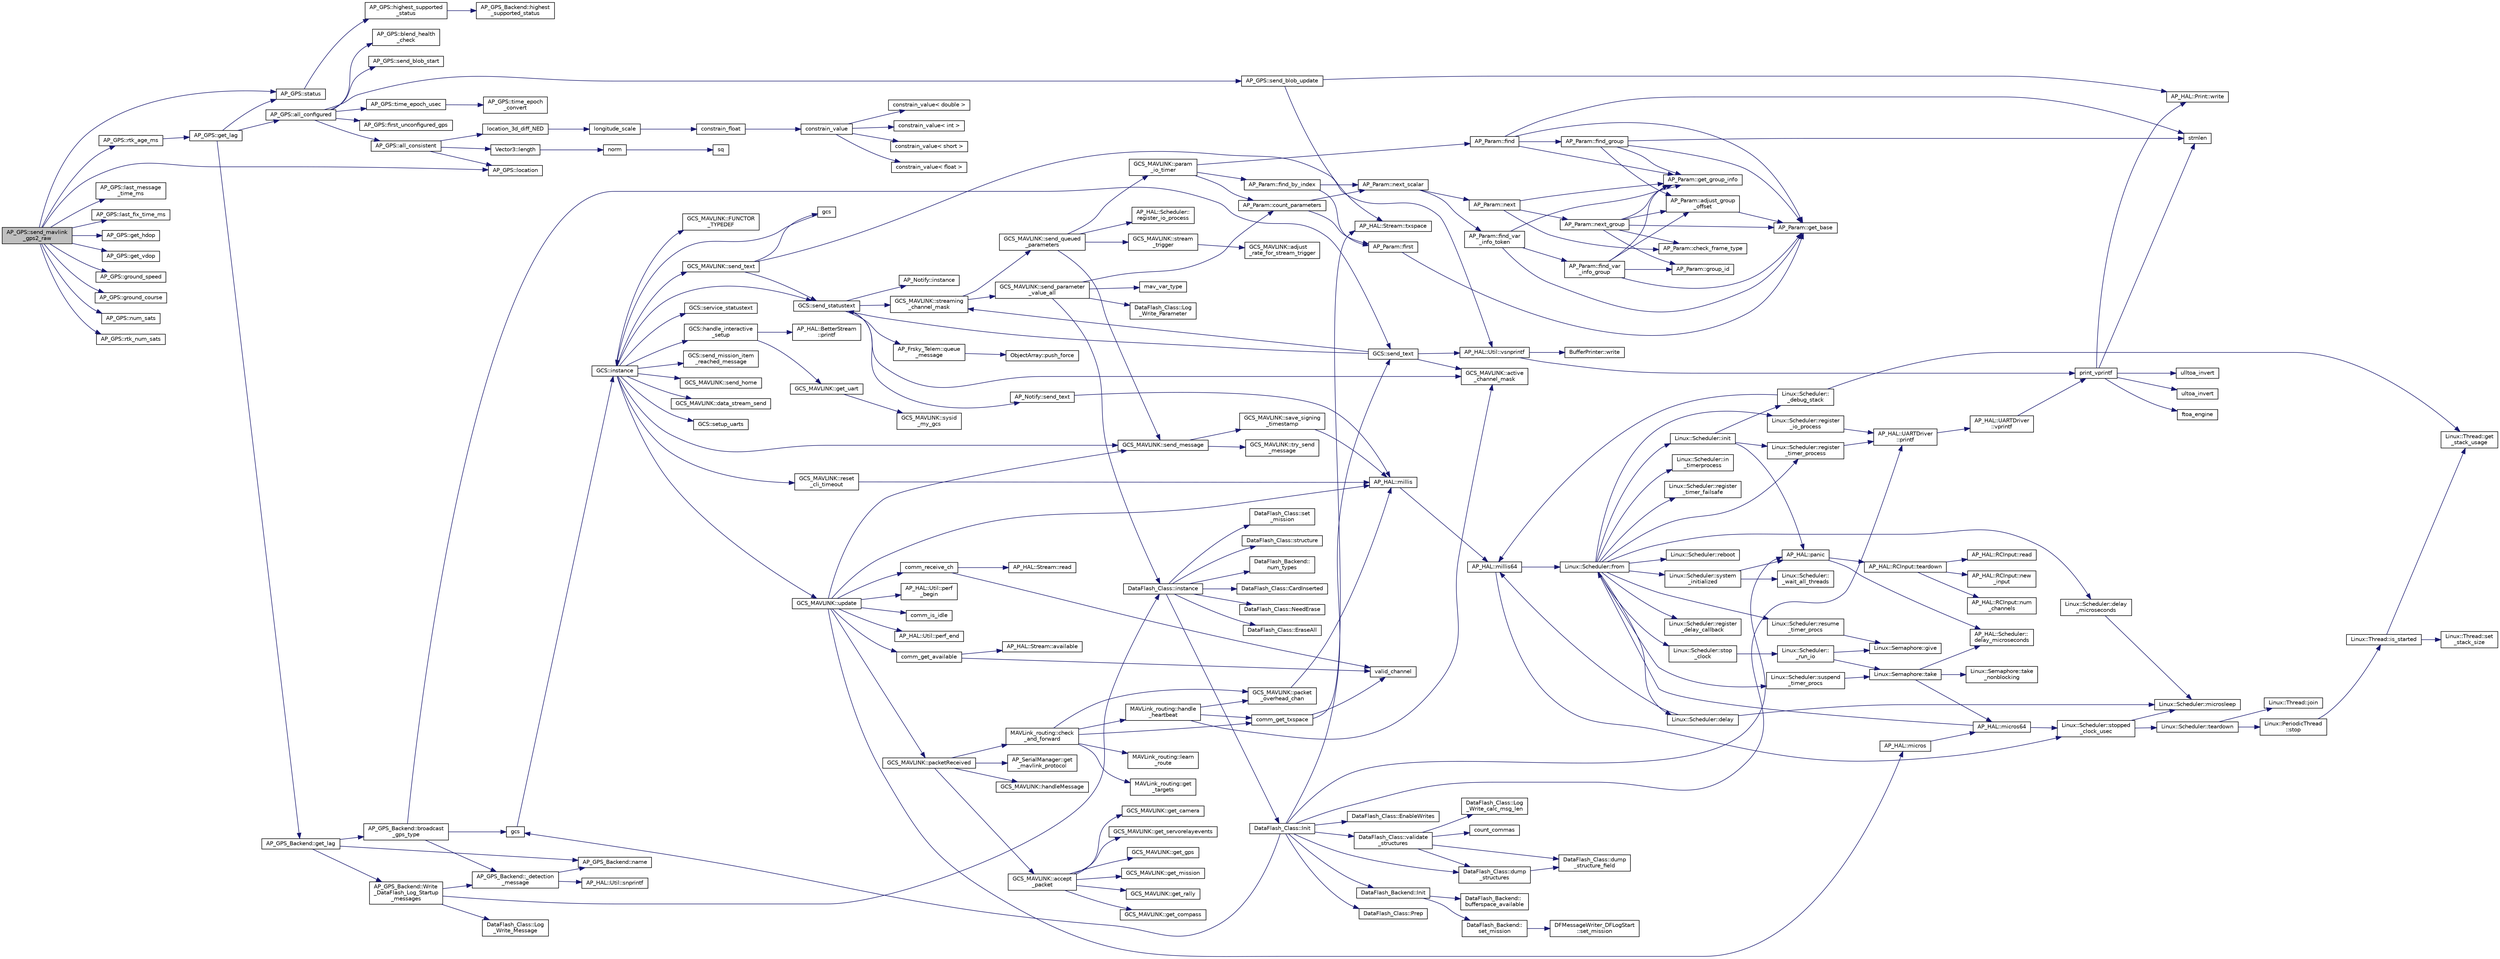 digraph "AP_GPS::send_mavlink_gps2_raw"
{
 // INTERACTIVE_SVG=YES
  edge [fontname="Helvetica",fontsize="10",labelfontname="Helvetica",labelfontsize="10"];
  node [fontname="Helvetica",fontsize="10",shape=record];
  rankdir="LR";
  Node1 [label="AP_GPS::send_mavlink\l_gps2_raw",height=0.2,width=0.4,color="black", fillcolor="grey75", style="filled", fontcolor="black"];
  Node1 -> Node2 [color="midnightblue",fontsize="10",style="solid",fontname="Helvetica"];
  Node2 [label="AP_GPS::status",height=0.2,width=0.4,color="black", fillcolor="white", style="filled",URL="$classAP__GPS.html#ae306f6cf545ee9f1f61cc38301ef76ca"];
  Node2 -> Node3 [color="midnightblue",fontsize="10",style="solid",fontname="Helvetica"];
  Node3 [label="AP_GPS::highest_supported\l_status",height=0.2,width=0.4,color="black", fillcolor="white", style="filled",URL="$classAP__GPS.html#a28239e96e836d57525366b6529b76a51"];
  Node3 -> Node4 [color="midnightblue",fontsize="10",style="solid",fontname="Helvetica"];
  Node4 [label="AP_GPS_Backend::highest\l_supported_status",height=0.2,width=0.4,color="black", fillcolor="white", style="filled",URL="$classAP__GPS__Backend.html#a8c5b16c4ac289e283effa184eb9df9c8"];
  Node1 -> Node5 [color="midnightblue",fontsize="10",style="solid",fontname="Helvetica"];
  Node5 [label="AP_GPS::last_message\l_time_ms",height=0.2,width=0.4,color="black", fillcolor="white", style="filled",URL="$classAP__GPS.html#a99be30769d9ebba8b0184a5635012198"];
  Node1 -> Node6 [color="midnightblue",fontsize="10",style="solid",fontname="Helvetica"];
  Node6 [label="AP_GPS::location",height=0.2,width=0.4,color="black", fillcolor="white", style="filled",URL="$classAP__GPS.html#a98307dafca6849d38b983258a0ab361c"];
  Node1 -> Node7 [color="midnightblue",fontsize="10",style="solid",fontname="Helvetica"];
  Node7 [label="AP_GPS::last_fix_time_ms",height=0.2,width=0.4,color="black", fillcolor="white", style="filled",URL="$classAP__GPS.html#ad9057eb7d0fa2a0fcf39fee4d2d1036b"];
  Node1 -> Node8 [color="midnightblue",fontsize="10",style="solid",fontname="Helvetica"];
  Node8 [label="AP_GPS::get_hdop",height=0.2,width=0.4,color="black", fillcolor="white", style="filled",URL="$classAP__GPS.html#a4e2f4adf4afb5c25bcf8cea537ec1221"];
  Node1 -> Node9 [color="midnightblue",fontsize="10",style="solid",fontname="Helvetica"];
  Node9 [label="AP_GPS::get_vdop",height=0.2,width=0.4,color="black", fillcolor="white", style="filled",URL="$classAP__GPS.html#aff725a10762e8edc0871c522c0f7cfac"];
  Node1 -> Node10 [color="midnightblue",fontsize="10",style="solid",fontname="Helvetica"];
  Node10 [label="AP_GPS::ground_speed",height=0.2,width=0.4,color="black", fillcolor="white", style="filled",URL="$classAP__GPS.html#a7424d6be88b259250ee31e9897f98f36"];
  Node1 -> Node11 [color="midnightblue",fontsize="10",style="solid",fontname="Helvetica"];
  Node11 [label="AP_GPS::ground_course",height=0.2,width=0.4,color="black", fillcolor="white", style="filled",URL="$classAP__GPS.html#a82e1a85bea008e3d97588a185659c336"];
  Node1 -> Node12 [color="midnightblue",fontsize="10",style="solid",fontname="Helvetica"];
  Node12 [label="AP_GPS::num_sats",height=0.2,width=0.4,color="black", fillcolor="white", style="filled",URL="$classAP__GPS.html#afcc2442ab71102ddabde55e6fb58bf0a"];
  Node1 -> Node13 [color="midnightblue",fontsize="10",style="solid",fontname="Helvetica"];
  Node13 [label="AP_GPS::rtk_num_sats",height=0.2,width=0.4,color="black", fillcolor="white", style="filled",URL="$classAP__GPS.html#ada99721a64b2fa13ae8a126c87441b79"];
  Node1 -> Node14 [color="midnightblue",fontsize="10",style="solid",fontname="Helvetica"];
  Node14 [label="AP_GPS::rtk_age_ms",height=0.2,width=0.4,color="black", fillcolor="white", style="filled",URL="$classAP__GPS.html#a888c7b1a19f3f1cd91125840f2c21069"];
  Node14 -> Node15 [color="midnightblue",fontsize="10",style="solid",fontname="Helvetica"];
  Node15 [label="AP_GPS::get_lag",height=0.2,width=0.4,color="black", fillcolor="white", style="filled",URL="$classAP__GPS.html#a4a682466e84404be8ca6f66816fd56a5"];
  Node15 -> Node16 [color="midnightblue",fontsize="10",style="solid",fontname="Helvetica"];
  Node16 [label="AP_GPS::all_configured",height=0.2,width=0.4,color="black", fillcolor="white", style="filled",URL="$classAP__GPS.html#a29bd1717eb9dc2709ccc0f2523de8667"];
  Node16 -> Node17 [color="midnightblue",fontsize="10",style="solid",fontname="Helvetica"];
  Node17 [label="AP_GPS::first_unconfigured_gps",height=0.2,width=0.4,color="black", fillcolor="white", style="filled",URL="$classAP__GPS.html#ad8c5ffb04f757eb0e37bd2acfddb65aa"];
  Node16 -> Node18 [color="midnightblue",fontsize="10",style="solid",fontname="Helvetica"];
  Node18 [label="AP_GPS::all_consistent",height=0.2,width=0.4,color="black", fillcolor="white", style="filled",URL="$classAP__GPS.html#a1c9e324f3547c4e70110f3a42e935a75"];
  Node18 -> Node19 [color="midnightblue",fontsize="10",style="solid",fontname="Helvetica"];
  Node19 [label="location_3d_diff_NED",height=0.2,width=0.4,color="black", fillcolor="white", style="filled",URL="$location_8cpp.html#adaeb0d35eed5ffc0345805be9de5d33f"];
  Node19 -> Node20 [color="midnightblue",fontsize="10",style="solid",fontname="Helvetica"];
  Node20 [label="longitude_scale",height=0.2,width=0.4,color="black", fillcolor="white", style="filled",URL="$location_8cpp.html#ad2368c582f3e0c135e2a74772f4db61a"];
  Node20 -> Node21 [color="midnightblue",fontsize="10",style="solid",fontname="Helvetica"];
  Node21 [label="constrain_float",height=0.2,width=0.4,color="black", fillcolor="white", style="filled",URL="$AP__Math_8h.html#ad525609d9dba6ffa556a0fbf08a3f9b4"];
  Node21 -> Node22 [color="midnightblue",fontsize="10",style="solid",fontname="Helvetica"];
  Node22 [label="constrain_value",height=0.2,width=0.4,color="black", fillcolor="white", style="filled",URL="$AP__Math_8h.html#a20e8f8671c282c69c1954652b6d61585"];
  Node22 -> Node23 [color="midnightblue",fontsize="10",style="solid",fontname="Helvetica"];
  Node23 [label="constrain_value\< int \>",height=0.2,width=0.4,color="black", fillcolor="white", style="filled",URL="$AP__Math_8cpp.html#a37e8e901754cb9c8e53a8e3030c82c50"];
  Node22 -> Node24 [color="midnightblue",fontsize="10",style="solid",fontname="Helvetica"];
  Node24 [label="constrain_value\< short \>",height=0.2,width=0.4,color="black", fillcolor="white", style="filled",URL="$AP__Math_8cpp.html#afdbe107ec1987d318a6347816fbf2b89"];
  Node22 -> Node25 [color="midnightblue",fontsize="10",style="solid",fontname="Helvetica"];
  Node25 [label="constrain_value\< float \>",height=0.2,width=0.4,color="black", fillcolor="white", style="filled",URL="$AP__Math_8cpp.html#ae6c621670c214da687de21d4e3a92587"];
  Node22 -> Node26 [color="midnightblue",fontsize="10",style="solid",fontname="Helvetica"];
  Node26 [label="constrain_value\< double \>",height=0.2,width=0.4,color="black", fillcolor="white", style="filled",URL="$AP__Math_8cpp.html#afe3990b00e9abc43fa97dfaf8e32f5c4"];
  Node18 -> Node6 [color="midnightblue",fontsize="10",style="solid",fontname="Helvetica"];
  Node18 -> Node27 [color="midnightblue",fontsize="10",style="solid",fontname="Helvetica"];
  Node27 [label="Vector3::length",height=0.2,width=0.4,color="black", fillcolor="white", style="filled",URL="$classVector3.html#ac1fd5514e368a1e1c2d13f71eda18345"];
  Node27 -> Node28 [color="midnightblue",fontsize="10",style="solid",fontname="Helvetica"];
  Node28 [label="norm",height=0.2,width=0.4,color="black", fillcolor="white", style="filled",URL="$AP__Math_8h.html#adc76d4a5e5c9ae8cb7ab17b55c40d636"];
  Node28 -> Node29 [color="midnightblue",fontsize="10",style="solid",fontname="Helvetica"];
  Node29 [label="sq",height=0.2,width=0.4,color="black", fillcolor="white", style="filled",URL="$AP__Math_8h.html#a0375e3d67fd3911cacee5c3e1408c0f2"];
  Node16 -> Node30 [color="midnightblue",fontsize="10",style="solid",fontname="Helvetica"];
  Node30 [label="AP_GPS::blend_health\l_check",height=0.2,width=0.4,color="black", fillcolor="white", style="filled",URL="$classAP__GPS.html#aba662afc486d71df443feed1a7280575"];
  Node16 -> Node31 [color="midnightblue",fontsize="10",style="solid",fontname="Helvetica"];
  Node31 [label="AP_GPS::send_blob_start",height=0.2,width=0.4,color="black", fillcolor="white", style="filled",URL="$classAP__GPS.html#a90b25b2edbb127b22e597a56f2a01e42"];
  Node16 -> Node32 [color="midnightblue",fontsize="10",style="solid",fontname="Helvetica"];
  Node32 [label="AP_GPS::send_blob_update",height=0.2,width=0.4,color="black", fillcolor="white", style="filled",URL="$classAP__GPS.html#ad4512e4952aa41566d6afb110e0fd6a1"];
  Node32 -> Node33 [color="midnightblue",fontsize="10",style="solid",fontname="Helvetica"];
  Node33 [label="AP_HAL::Stream::txspace",height=0.2,width=0.4,color="black", fillcolor="white", style="filled",URL="$classAP__HAL_1_1Stream.html#a1768308e013072eb91ecf0ccdc171da6"];
  Node32 -> Node34 [color="midnightblue",fontsize="10",style="solid",fontname="Helvetica"];
  Node34 [label="AP_HAL::Print::write",height=0.2,width=0.4,color="black", fillcolor="white", style="filled",URL="$classAP__HAL_1_1Print.html#acc65391952a43334f8f5c9bef341f501"];
  Node16 -> Node35 [color="midnightblue",fontsize="10",style="solid",fontname="Helvetica"];
  Node35 [label="AP_GPS::time_epoch_usec",height=0.2,width=0.4,color="black", fillcolor="white", style="filled",URL="$classAP__GPS.html#a81a1b6ae8db7efd1ff53607387955f64"];
  Node35 -> Node36 [color="midnightblue",fontsize="10",style="solid",fontname="Helvetica"];
  Node36 [label="AP_GPS::time_epoch\l_convert",height=0.2,width=0.4,color="black", fillcolor="white", style="filled",URL="$classAP__GPS.html#a1f8530ce124421726e3544893cd05561"];
  Node15 -> Node2 [color="midnightblue",fontsize="10",style="solid",fontname="Helvetica"];
  Node15 -> Node37 [color="midnightblue",fontsize="10",style="solid",fontname="Helvetica"];
  Node37 [label="AP_GPS_Backend::get_lag",height=0.2,width=0.4,color="black", fillcolor="white", style="filled",URL="$classAP__GPS__Backend.html#aef958d85d2717afc7b1e3af3eaf19291"];
  Node37 -> Node38 [color="midnightblue",fontsize="10",style="solid",fontname="Helvetica"];
  Node38 [label="AP_GPS_Backend::name",height=0.2,width=0.4,color="black", fillcolor="white", style="filled",URL="$classAP__GPS__Backend.html#ae0bb190b2b441f456544d0adc128052d"];
  Node37 -> Node39 [color="midnightblue",fontsize="10",style="solid",fontname="Helvetica"];
  Node39 [label="AP_GPS_Backend::broadcast\l_gps_type",height=0.2,width=0.4,color="black", fillcolor="white", style="filled",URL="$classAP__GPS__Backend.html#ae08cc0de134fdba86c629c09dc5c8790"];
  Node39 -> Node40 [color="midnightblue",fontsize="10",style="solid",fontname="Helvetica"];
  Node40 [label="AP_GPS_Backend::_detection\l_message",height=0.2,width=0.4,color="black", fillcolor="white", style="filled",URL="$classAP__GPS__Backend.html#a2ccc37f294f98c1217979383a3507370"];
  Node40 -> Node41 [color="midnightblue",fontsize="10",style="solid",fontname="Helvetica"];
  Node41 [label="AP_HAL::Util::snprintf",height=0.2,width=0.4,color="black", fillcolor="white", style="filled",URL="$classAP__HAL_1_1Util.html#adead79890b223f40eaf092fda231c2f2"];
  Node40 -> Node38 [color="midnightblue",fontsize="10",style="solid",fontname="Helvetica"];
  Node39 -> Node42 [color="midnightblue",fontsize="10",style="solid",fontname="Helvetica"];
  Node42 [label="gcs",height=0.2,width=0.4,color="black", fillcolor="white", style="filled",URL="$GCS_8h.html#a1d3cc361b864ddf64a44c12ab3bd044e"];
  Node42 -> Node43 [color="midnightblue",fontsize="10",style="solid",fontname="Helvetica"];
  Node43 [label="GCS::instance",height=0.2,width=0.4,color="black", fillcolor="white", style="filled",URL="$classGCS.html#ae4cc34bdfabd2de4587d3553e6b4582d"];
  Node43 -> Node44 [color="midnightblue",fontsize="10",style="solid",fontname="Helvetica"];
  Node44 [label="GCS_MAVLINK::send_text",height=0.2,width=0.4,color="black", fillcolor="white", style="filled",URL="$structGCS__MAVLINK.html#a4a140f70e82bd456931afdfe045d610b"];
  Node44 -> Node45 [color="midnightblue",fontsize="10",style="solid",fontname="Helvetica"];
  Node45 [label="AP_HAL::Util::vsnprintf",height=0.2,width=0.4,color="black", fillcolor="white", style="filled",URL="$classAP__HAL_1_1Util.html#ac57ef0a9815cd597ad5cab5d6c31c6c8"];
  Node45 -> Node46 [color="midnightblue",fontsize="10",style="solid",fontname="Helvetica"];
  Node46 [label="print_vprintf",height=0.2,width=0.4,color="black", fillcolor="white", style="filled",URL="$print__vprintf_8cpp.html#a1534eaeab54696df96975b56d9f49212"];
  Node46 -> Node34 [color="midnightblue",fontsize="10",style="solid",fontname="Helvetica"];
  Node46 -> Node47 [color="midnightblue",fontsize="10",style="solid",fontname="Helvetica"];
  Node47 [label="ftoa_engine",height=0.2,width=0.4,color="black", fillcolor="white", style="filled",URL="$ftoa__engine_8cpp.html#a1c28234da8f20b43c85890d4bb452947"];
  Node46 -> Node48 [color="midnightblue",fontsize="10",style="solid",fontname="Helvetica"];
  Node48 [label="strnlen",height=0.2,width=0.4,color="black", fillcolor="white", style="filled",URL="$replace_8cpp.html#a880bcc7b85a09e6254691bebd5344b51"];
  Node46 -> Node49 [color="midnightblue",fontsize="10",style="solid",fontname="Helvetica"];
  Node49 [label="ulltoa_invert",height=0.2,width=0.4,color="black", fillcolor="white", style="filled",URL="$utoa__invert_8cpp.html#a34926f552460b47c414ec4d83b32815c"];
  Node46 -> Node50 [color="midnightblue",fontsize="10",style="solid",fontname="Helvetica"];
  Node50 [label="ultoa_invert",height=0.2,width=0.4,color="black", fillcolor="white", style="filled",URL="$utoa__invert_8cpp.html#a5d99bba8e697c1e11da489d88fca8559"];
  Node45 -> Node51 [color="midnightblue",fontsize="10",style="solid",fontname="Helvetica"];
  Node51 [label="BufferPrinter::write",height=0.2,width=0.4,color="black", fillcolor="white", style="filled",URL="$classBufferPrinter.html#a0b98d7f59a6591097d2011d68359b8a0"];
  Node44 -> Node52 [color="midnightblue",fontsize="10",style="solid",fontname="Helvetica"];
  Node52 [label="gcs",height=0.2,width=0.4,color="black", fillcolor="white", style="filled",URL="$GCS__Common_8cpp.html#a1d3cc361b864ddf64a44c12ab3bd044e"];
  Node52 -> Node43 [color="midnightblue",fontsize="10",style="solid",fontname="Helvetica"];
  Node44 -> Node53 [color="midnightblue",fontsize="10",style="solid",fontname="Helvetica"];
  Node53 [label="GCS::send_statustext",height=0.2,width=0.4,color="black", fillcolor="white", style="filled",URL="$classGCS.html#a313e604179053ea42415b1c9289f13cd"];
  Node53 -> Node54 [color="midnightblue",fontsize="10",style="solid",fontname="Helvetica"];
  Node54 [label="AP_Frsky_Telem::queue\l_message",height=0.2,width=0.4,color="black", fillcolor="white", style="filled",URL="$classAP__Frsky__Telem.html#aef21b9f33af863589feda48a23877380"];
  Node54 -> Node55 [color="midnightblue",fontsize="10",style="solid",fontname="Helvetica"];
  Node55 [label="ObjectArray::push_force",height=0.2,width=0.4,color="black", fillcolor="white", style="filled",URL="$classObjectArray.html#aec1630ad862991767b30ae80a71a26ea"];
  Node53 -> Node56 [color="midnightblue",fontsize="10",style="solid",fontname="Helvetica"];
  Node56 [label="GCS_MAVLINK::active\l_channel_mask",height=0.2,width=0.4,color="black", fillcolor="white", style="filled",URL="$structGCS__MAVLINK.html#acad5b4ab40c7b7486392f07193ce4190"];
  Node53 -> Node57 [color="midnightblue",fontsize="10",style="solid",fontname="Helvetica"];
  Node57 [label="GCS_MAVLINK::streaming\l_channel_mask",height=0.2,width=0.4,color="black", fillcolor="white", style="filled",URL="$structGCS__MAVLINK.html#af948c4a65f98679941885e2c7cc12ac5"];
  Node57 -> Node58 [color="midnightblue",fontsize="10",style="solid",fontname="Helvetica"];
  Node58 [label="GCS_MAVLINK::send_parameter\l_value_all",height=0.2,width=0.4,color="black", fillcolor="white", style="filled",URL="$structGCS__MAVLINK.html#a1b0f7429c8fb152e17cd5fc0ff0d9267"];
  Node58 -> Node59 [color="midnightblue",fontsize="10",style="solid",fontname="Helvetica"];
  Node59 [label="mav_var_type",height=0.2,width=0.4,color="black", fillcolor="white", style="filled",URL="$GCS__MAVLink_8cpp.html#a4952a82a239f8f856c59724eb66847a2"];
  Node58 -> Node60 [color="midnightblue",fontsize="10",style="solid",fontname="Helvetica"];
  Node60 [label="AP_Param::count_parameters",height=0.2,width=0.4,color="black", fillcolor="white", style="filled",URL="$classAP__Param.html#a0819a26c7b80edb7a245036d1303cc75"];
  Node60 -> Node61 [color="midnightblue",fontsize="10",style="solid",fontname="Helvetica"];
  Node61 [label="AP_Param::first",height=0.2,width=0.4,color="black", fillcolor="white", style="filled",URL="$classAP__Param.html#adc0c44f152f0e3cbb12703b2a58d8f6b"];
  Node61 -> Node62 [color="midnightblue",fontsize="10",style="solid",fontname="Helvetica"];
  Node62 [label="AP_Param::get_base",height=0.2,width=0.4,color="black", fillcolor="white", style="filled",URL="$classAP__Param.html#a1dcc7820ea51e29cfb762387a9212818"];
  Node60 -> Node63 [color="midnightblue",fontsize="10",style="solid",fontname="Helvetica"];
  Node63 [label="AP_Param::next_scalar",height=0.2,width=0.4,color="black", fillcolor="white", style="filled",URL="$classAP__Param.html#a8cf8477edefdb6a0b2173d8229894173"];
  Node63 -> Node64 [color="midnightblue",fontsize="10",style="solid",fontname="Helvetica"];
  Node64 [label="AP_Param::next",height=0.2,width=0.4,color="black", fillcolor="white", style="filled",URL="$classAP__Param.html#ae329f47d0829a6ca578562fbec2d7383"];
  Node64 -> Node65 [color="midnightblue",fontsize="10",style="solid",fontname="Helvetica"];
  Node65 [label="AP_Param::check_frame_type",height=0.2,width=0.4,color="black", fillcolor="white", style="filled",URL="$classAP__Param.html#af535cde8cb54b9c361e199b2161980e7"];
  Node64 -> Node66 [color="midnightblue",fontsize="10",style="solid",fontname="Helvetica"];
  Node66 [label="AP_Param::get_group_info",height=0.2,width=0.4,color="black", fillcolor="white", style="filled",URL="$classAP__Param.html#a69baa95e011c7a8c4a29625c558c5501",tooltip="get group_info pointer based on flags "];
  Node64 -> Node67 [color="midnightblue",fontsize="10",style="solid",fontname="Helvetica"];
  Node67 [label="AP_Param::next_group",height=0.2,width=0.4,color="black", fillcolor="white", style="filled",URL="$classAP__Param.html#a17601b9ec7791da2904e07683e059e11"];
  Node67 -> Node65 [color="midnightblue",fontsize="10",style="solid",fontname="Helvetica"];
  Node67 -> Node66 [color="midnightblue",fontsize="10",style="solid",fontname="Helvetica"];
  Node67 -> Node68 [color="midnightblue",fontsize="10",style="solid",fontname="Helvetica"];
  Node68 [label="AP_Param::adjust_group\l_offset",height=0.2,width=0.4,color="black", fillcolor="white", style="filled",URL="$classAP__Param.html#aa8b43d95bca6adbf5497e8102cf73857"];
  Node68 -> Node62 [color="midnightblue",fontsize="10",style="solid",fontname="Helvetica"];
  Node67 -> Node69 [color="midnightblue",fontsize="10",style="solid",fontname="Helvetica"];
  Node69 [label="AP_Param::group_id",height=0.2,width=0.4,color="black", fillcolor="white", style="filled",URL="$classAP__Param.html#a90f6be43b427d44475380211164f8292"];
  Node67 -> Node62 [color="midnightblue",fontsize="10",style="solid",fontname="Helvetica"];
  Node63 -> Node70 [color="midnightblue",fontsize="10",style="solid",fontname="Helvetica"];
  Node70 [label="AP_Param::find_var\l_info_token",height=0.2,width=0.4,color="black", fillcolor="white", style="filled",URL="$classAP__Param.html#aa2638d3b9db28506452fc121c7faa7ff"];
  Node70 -> Node62 [color="midnightblue",fontsize="10",style="solid",fontname="Helvetica"];
  Node70 -> Node66 [color="midnightblue",fontsize="10",style="solid",fontname="Helvetica"];
  Node70 -> Node71 [color="midnightblue",fontsize="10",style="solid",fontname="Helvetica"];
  Node71 [label="AP_Param::find_var\l_info_group",height=0.2,width=0.4,color="black", fillcolor="white", style="filled",URL="$classAP__Param.html#a0a5b0b035c7d17569e4a814f20f00985"];
  Node71 -> Node62 [color="midnightblue",fontsize="10",style="solid",fontname="Helvetica"];
  Node71 -> Node66 [color="midnightblue",fontsize="10",style="solid",fontname="Helvetica"];
  Node71 -> Node68 [color="midnightblue",fontsize="10",style="solid",fontname="Helvetica"];
  Node71 -> Node69 [color="midnightblue",fontsize="10",style="solid",fontname="Helvetica"];
  Node58 -> Node72 [color="midnightblue",fontsize="10",style="solid",fontname="Helvetica"];
  Node72 [label="DataFlash_Class::instance",height=0.2,width=0.4,color="black", fillcolor="white", style="filled",URL="$classDataFlash__Class.html#af898b7f68e05b5d2a6eaf53d2c178983"];
  Node72 -> Node73 [color="midnightblue",fontsize="10",style="solid",fontname="Helvetica"];
  Node73 [label="DataFlash_Class::set\l_mission",height=0.2,width=0.4,color="black", fillcolor="white", style="filled",URL="$classDataFlash__Class.html#a95bf3cac993c1ee326acc6447e99d875"];
  Node72 -> Node74 [color="midnightblue",fontsize="10",style="solid",fontname="Helvetica"];
  Node74 [label="DataFlash_Class::Init",height=0.2,width=0.4,color="black", fillcolor="white", style="filled",URL="$classDataFlash__Class.html#aabebe7ff9db07e2890274fceaa81b063"];
  Node74 -> Node42 [color="midnightblue",fontsize="10",style="solid",fontname="Helvetica"];
  Node74 -> Node75 [color="midnightblue",fontsize="10",style="solid",fontname="Helvetica"];
  Node75 [label="GCS::send_text",height=0.2,width=0.4,color="black", fillcolor="white", style="filled",URL="$classGCS.html#a9866f3484283db744409e40719cef765"];
  Node75 -> Node45 [color="midnightblue",fontsize="10",style="solid",fontname="Helvetica"];
  Node75 -> Node53 [color="midnightblue",fontsize="10",style="solid",fontname="Helvetica"];
  Node75 -> Node56 [color="midnightblue",fontsize="10",style="solid",fontname="Helvetica"];
  Node75 -> Node57 [color="midnightblue",fontsize="10",style="solid",fontname="Helvetica"];
  Node74 -> Node76 [color="midnightblue",fontsize="10",style="solid",fontname="Helvetica"];
  Node76 [label="DataFlash_Class::validate\l_structures",height=0.2,width=0.4,color="black", fillcolor="white", style="filled",URL="$classDataFlash__Class.html#a7193ed9ff821c5c537bc8d68c8b53cbc"];
  Node76 -> Node77 [color="midnightblue",fontsize="10",style="solid",fontname="Helvetica"];
  Node77 [label="count_commas",height=0.2,width=0.4,color="black", fillcolor="white", style="filled",URL="$DataFlash_8cpp.html#a6c29cfdd6f10b5426f57e67da4d1263a",tooltip="return the number of commas present in string "];
  Node76 -> Node78 [color="midnightblue",fontsize="10",style="solid",fontname="Helvetica"];
  Node78 [label="DataFlash_Class::Log\l_Write_calc_msg_len",height=0.2,width=0.4,color="black", fillcolor="white", style="filled",URL="$classDataFlash__Class.html#a474e87959e63149998c6e28e4f723f1b"];
  Node76 -> Node79 [color="midnightblue",fontsize="10",style="solid",fontname="Helvetica"];
  Node79 [label="DataFlash_Class::dump\l_structure_field",height=0.2,width=0.4,color="black", fillcolor="white", style="filled",URL="$classDataFlash__Class.html#a90ed3e76e30196abd83824a4cddb465f",tooltip="pretty-print field information from a log structure "];
  Node76 -> Node80 [color="midnightblue",fontsize="10",style="solid",fontname="Helvetica"];
  Node80 [label="DataFlash_Class::dump\l_structures",height=0.2,width=0.4,color="black", fillcolor="white", style="filled",URL="$classDataFlash__Class.html#a4e8559ffac5b33cfd3e4a39b78d2ff50"];
  Node80 -> Node79 [color="midnightblue",fontsize="10",style="solid",fontname="Helvetica"];
  Node74 -> Node80 [color="midnightblue",fontsize="10",style="solid",fontname="Helvetica"];
  Node74 -> Node81 [color="midnightblue",fontsize="10",style="solid",fontname="Helvetica"];
  Node81 [label="AP_HAL::panic",height=0.2,width=0.4,color="black", fillcolor="white", style="filled",URL="$namespaceAP__HAL.html#a71832f03d849a0c088f04fc98d3c8143"];
  Node81 -> Node82 [color="midnightblue",fontsize="10",style="solid",fontname="Helvetica"];
  Node82 [label="AP_HAL::RCInput::teardown",height=0.2,width=0.4,color="black", fillcolor="white", style="filled",URL="$classAP__HAL_1_1RCInput.html#a2bea13d38f2b9ae8bf5193a3a69f0a31"];
  Node82 -> Node83 [color="midnightblue",fontsize="10",style="solid",fontname="Helvetica"];
  Node83 [label="AP_HAL::RCInput::new\l_input",height=0.2,width=0.4,color="black", fillcolor="white", style="filled",URL="$classAP__HAL_1_1RCInput.html#aee1fade33080edef83dd7db0fad0f7da"];
  Node82 -> Node84 [color="midnightblue",fontsize="10",style="solid",fontname="Helvetica"];
  Node84 [label="AP_HAL::RCInput::num\l_channels",height=0.2,width=0.4,color="black", fillcolor="white", style="filled",URL="$classAP__HAL_1_1RCInput.html#ae55f959c6115c1f41783af3a2b6c4fcd"];
  Node82 -> Node85 [color="midnightblue",fontsize="10",style="solid",fontname="Helvetica"];
  Node85 [label="AP_HAL::RCInput::read",height=0.2,width=0.4,color="black", fillcolor="white", style="filled",URL="$classAP__HAL_1_1RCInput.html#a078fd7e6d2e6a899009ec674a8e03498"];
  Node81 -> Node86 [color="midnightblue",fontsize="10",style="solid",fontname="Helvetica"];
  Node86 [label="AP_HAL::Scheduler::\ldelay_microseconds",height=0.2,width=0.4,color="black", fillcolor="white", style="filled",URL="$classAP__HAL_1_1Scheduler.html#a78c4f1b1f192ac1c99544b6cc8f099b0"];
  Node74 -> Node87 [color="midnightblue",fontsize="10",style="solid",fontname="Helvetica"];
  Node87 [label="AP_HAL::UARTDriver\l::printf",height=0.2,width=0.4,color="black", fillcolor="white", style="filled",URL="$classAP__HAL_1_1UARTDriver.html#a6ceedc792594e59fc7d80b39a435f027"];
  Node87 -> Node88 [color="midnightblue",fontsize="10",style="solid",fontname="Helvetica"];
  Node88 [label="AP_HAL::UARTDriver\l::vprintf",height=0.2,width=0.4,color="black", fillcolor="white", style="filled",URL="$classAP__HAL_1_1UARTDriver.html#aa8abfb6d6641299472c29ac1edde559f"];
  Node88 -> Node46 [color="midnightblue",fontsize="10",style="solid",fontname="Helvetica"];
  Node74 -> Node89 [color="midnightblue",fontsize="10",style="solid",fontname="Helvetica"];
  Node89 [label="DataFlash_Backend::Init",height=0.2,width=0.4,color="black", fillcolor="white", style="filled",URL="$classDataFlash__Backend.html#aff10c329f79c1bdaedbc6fdf4028c2a5"];
  Node89 -> Node90 [color="midnightblue",fontsize="10",style="solid",fontname="Helvetica"];
  Node90 [label="DataFlash_Backend::\lset_mission",height=0.2,width=0.4,color="black", fillcolor="white", style="filled",URL="$classDataFlash__Backend.html#a0d81b33bb8560bac27b7395e58045a76"];
  Node90 -> Node91 [color="midnightblue",fontsize="10",style="solid",fontname="Helvetica"];
  Node91 [label="DFMessageWriter_DFLogStart\l::set_mission",height=0.2,width=0.4,color="black", fillcolor="white", style="filled",URL="$classDFMessageWriter__DFLogStart.html#a8584b1fa0775b7ff593a1760f5461074"];
  Node89 -> Node92 [color="midnightblue",fontsize="10",style="solid",fontname="Helvetica"];
  Node92 [label="DataFlash_Backend::\lbufferspace_available",height=0.2,width=0.4,color="black", fillcolor="white", style="filled",URL="$classDataFlash__Backend.html#a225465cb83db429757bbbf224796ed8f"];
  Node74 -> Node93 [color="midnightblue",fontsize="10",style="solid",fontname="Helvetica"];
  Node93 [label="DataFlash_Class::Prep",height=0.2,width=0.4,color="black", fillcolor="white", style="filled",URL="$classDataFlash__Class.html#a65077b33c55004bee38cd4a6ca6ae489"];
  Node74 -> Node94 [color="midnightblue",fontsize="10",style="solid",fontname="Helvetica"];
  Node94 [label="DataFlash_Class::EnableWrites",height=0.2,width=0.4,color="black", fillcolor="white", style="filled",URL="$classDataFlash__Class.html#ae85a3c49d2883b975376baaab5ab958f"];
  Node72 -> Node95 [color="midnightblue",fontsize="10",style="solid",fontname="Helvetica"];
  Node95 [label="DataFlash_Class::structure",height=0.2,width=0.4,color="black", fillcolor="white", style="filled",URL="$classDataFlash__Class.html#a7ac0e748bbc5c6e72645bb6245257600"];
  Node72 -> Node96 [color="midnightblue",fontsize="10",style="solid",fontname="Helvetica"];
  Node96 [label="DataFlash_Backend::\lnum_types",height=0.2,width=0.4,color="black", fillcolor="white", style="filled",URL="$classDataFlash__Backend.html#a33e7a1703d68bd91ac6782bb10b209f8"];
  Node72 -> Node97 [color="midnightblue",fontsize="10",style="solid",fontname="Helvetica"];
  Node97 [label="DataFlash_Class::CardInserted",height=0.2,width=0.4,color="black", fillcolor="white", style="filled",URL="$classDataFlash__Class.html#a1d18bc15f196f1deb794f9ebd4878da8"];
  Node72 -> Node98 [color="midnightblue",fontsize="10",style="solid",fontname="Helvetica"];
  Node98 [label="DataFlash_Class::NeedErase",height=0.2,width=0.4,color="black", fillcolor="white", style="filled",URL="$classDataFlash__Class.html#a803c6dd673a2eaac58eea2012e57ea17"];
  Node72 -> Node99 [color="midnightblue",fontsize="10",style="solid",fontname="Helvetica"];
  Node99 [label="DataFlash_Class::EraseAll",height=0.2,width=0.4,color="black", fillcolor="white", style="filled",URL="$classDataFlash__Class.html#a53a4a975a3813e9f58ddaaa3b5865a4a"];
  Node58 -> Node100 [color="midnightblue",fontsize="10",style="solid",fontname="Helvetica"];
  Node100 [label="DataFlash_Class::Log\l_Write_Parameter",height=0.2,width=0.4,color="black", fillcolor="white", style="filled",URL="$classDataFlash__Class.html#a488ee9ba241f827fcb979dbccfdab76d"];
  Node57 -> Node101 [color="midnightblue",fontsize="10",style="solid",fontname="Helvetica"];
  Node101 [label="GCS_MAVLINK::send_queued\l_parameters",height=0.2,width=0.4,color="black", fillcolor="white", style="filled",URL="$structGCS__MAVLINK.html#a44943b0751244617b9c32c9f0af6a059"];
  Node101 -> Node102 [color="midnightblue",fontsize="10",style="solid",fontname="Helvetica"];
  Node102 [label="AP_HAL::Scheduler::\lregister_io_process",height=0.2,width=0.4,color="black", fillcolor="white", style="filled",URL="$classAP__HAL_1_1Scheduler.html#a51a2227b617f47e9638d7feb6cfdaba4"];
  Node101 -> Node103 [color="midnightblue",fontsize="10",style="solid",fontname="Helvetica"];
  Node103 [label="GCS_MAVLINK::param\l_io_timer",height=0.2,width=0.4,color="black", fillcolor="white", style="filled",URL="$structGCS__MAVLINK.html#aa618589386d5c8d7fd3ff554a3d91600"];
  Node103 -> Node60 [color="midnightblue",fontsize="10",style="solid",fontname="Helvetica"];
  Node103 -> Node104 [color="midnightblue",fontsize="10",style="solid",fontname="Helvetica"];
  Node104 [label="AP_Param::find_by_index",height=0.2,width=0.4,color="black", fillcolor="white", style="filled",URL="$classAP__Param.html#acab771c52831e63c3985007ff9f59330"];
  Node104 -> Node61 [color="midnightblue",fontsize="10",style="solid",fontname="Helvetica"];
  Node104 -> Node63 [color="midnightblue",fontsize="10",style="solid",fontname="Helvetica"];
  Node103 -> Node105 [color="midnightblue",fontsize="10",style="solid",fontname="Helvetica"];
  Node105 [label="AP_Param::find",height=0.2,width=0.4,color="black", fillcolor="white", style="filled",URL="$classAP__Param.html#a3e646a4ec73842265e47d9ccfe0ced9d"];
  Node105 -> Node48 [color="midnightblue",fontsize="10",style="solid",fontname="Helvetica"];
  Node105 -> Node66 [color="midnightblue",fontsize="10",style="solid",fontname="Helvetica"];
  Node105 -> Node106 [color="midnightblue",fontsize="10",style="solid",fontname="Helvetica"];
  Node106 [label="AP_Param::find_group",height=0.2,width=0.4,color="black", fillcolor="white", style="filled",URL="$classAP__Param.html#a6d02e2c94f578782f8f68ef0fec7a43d"];
  Node106 -> Node66 [color="midnightblue",fontsize="10",style="solid",fontname="Helvetica"];
  Node106 -> Node68 [color="midnightblue",fontsize="10",style="solid",fontname="Helvetica"];
  Node106 -> Node62 [color="midnightblue",fontsize="10",style="solid",fontname="Helvetica"];
  Node106 -> Node48 [color="midnightblue",fontsize="10",style="solid",fontname="Helvetica"];
  Node105 -> Node62 [color="midnightblue",fontsize="10",style="solid",fontname="Helvetica"];
  Node101 -> Node107 [color="midnightblue",fontsize="10",style="solid",fontname="Helvetica"];
  Node107 [label="GCS_MAVLINK::stream\l_trigger",height=0.2,width=0.4,color="black", fillcolor="white", style="filled",URL="$structGCS__MAVLINK.html#a651481da1e7defa4b9e88ad4a188421e"];
  Node107 -> Node108 [color="midnightblue",fontsize="10",style="solid",fontname="Helvetica"];
  Node108 [label="GCS_MAVLINK::adjust\l_rate_for_stream_trigger",height=0.2,width=0.4,color="black", fillcolor="white", style="filled",URL="$structGCS__MAVLINK.html#a5ac060854c41f1df8f2435168b89746e"];
  Node101 -> Node109 [color="midnightblue",fontsize="10",style="solid",fontname="Helvetica"];
  Node109 [label="GCS_MAVLINK::send_message",height=0.2,width=0.4,color="black", fillcolor="white", style="filled",URL="$structGCS__MAVLINK.html#a4902306dab46ff02b2296f99eb1f1c9c"];
  Node109 -> Node110 [color="midnightblue",fontsize="10",style="solid",fontname="Helvetica"];
  Node110 [label="GCS_MAVLINK::save_signing\l_timestamp",height=0.2,width=0.4,color="black", fillcolor="white", style="filled",URL="$structGCS__MAVLINK.html#a557b471724d4f126458757e0c4f54e78"];
  Node110 -> Node111 [color="midnightblue",fontsize="10",style="solid",fontname="Helvetica"];
  Node111 [label="AP_HAL::millis",height=0.2,width=0.4,color="black", fillcolor="white", style="filled",URL="$namespaceAP__HAL.html#a77dffbb18891996280308e21316ec186"];
  Node111 -> Node112 [color="midnightblue",fontsize="10",style="solid",fontname="Helvetica"];
  Node112 [label="AP_HAL::millis64",height=0.2,width=0.4,color="black", fillcolor="white", style="filled",URL="$namespaceAP__HAL.html#a59336c5fceaf28a76d1df1581a87a25d"];
  Node112 -> Node113 [color="midnightblue",fontsize="10",style="solid",fontname="Helvetica"];
  Node113 [label="Linux::Scheduler::from",height=0.2,width=0.4,color="black", fillcolor="white", style="filled",URL="$classLinux_1_1Scheduler.html#a53ecaae0fdc72f85bd57c4b0cff93653"];
  Node113 -> Node114 [color="midnightblue",fontsize="10",style="solid",fontname="Helvetica"];
  Node114 [label="Linux::Scheduler::init",height=0.2,width=0.4,color="black", fillcolor="white", style="filled",URL="$classLinux_1_1Scheduler.html#a3d77c332e051c28c83fb07757e7100bd"];
  Node114 -> Node81 [color="midnightblue",fontsize="10",style="solid",fontname="Helvetica"];
  Node114 -> Node115 [color="midnightblue",fontsize="10",style="solid",fontname="Helvetica"];
  Node115 [label="Linux::Scheduler::register\l_timer_process",height=0.2,width=0.4,color="black", fillcolor="white", style="filled",URL="$classLinux_1_1Scheduler.html#a02a34a123dfebaf360f7010745e1e646"];
  Node115 -> Node87 [color="midnightblue",fontsize="10",style="solid",fontname="Helvetica"];
  Node114 -> Node116 [color="midnightblue",fontsize="10",style="solid",fontname="Helvetica"];
  Node116 [label="Linux::Scheduler::\l_debug_stack",height=0.2,width=0.4,color="black", fillcolor="white", style="filled",URL="$classLinux_1_1Scheduler.html#a163eb7b285c95b1b1d036fc61d723910"];
  Node116 -> Node112 [color="midnightblue",fontsize="10",style="solid",fontname="Helvetica"];
  Node116 -> Node117 [color="midnightblue",fontsize="10",style="solid",fontname="Helvetica"];
  Node117 [label="Linux::Thread::get\l_stack_usage",height=0.2,width=0.4,color="black", fillcolor="white", style="filled",URL="$classLinux_1_1Thread.html#a6884970a0811ae21953c57fb98aa6e96"];
  Node113 -> Node118 [color="midnightblue",fontsize="10",style="solid",fontname="Helvetica"];
  Node118 [label="Linux::Scheduler::delay",height=0.2,width=0.4,color="black", fillcolor="white", style="filled",URL="$classLinux_1_1Scheduler.html#a14f3239ecbb9889823b20dc9de655c2f"];
  Node118 -> Node112 [color="midnightblue",fontsize="10",style="solid",fontname="Helvetica"];
  Node118 -> Node119 [color="midnightblue",fontsize="10",style="solid",fontname="Helvetica"];
  Node119 [label="Linux::Scheduler::microsleep",height=0.2,width=0.4,color="black", fillcolor="white", style="filled",URL="$classLinux_1_1Scheduler.html#a647872aff158b510c56862f51f951538"];
  Node113 -> Node120 [color="midnightblue",fontsize="10",style="solid",fontname="Helvetica"];
  Node120 [label="Linux::Scheduler::delay\l_microseconds",height=0.2,width=0.4,color="black", fillcolor="white", style="filled",URL="$classLinux_1_1Scheduler.html#a4cffd5bcba0175bf49c7aa75ff3bf09a"];
  Node120 -> Node119 [color="midnightblue",fontsize="10",style="solid",fontname="Helvetica"];
  Node113 -> Node121 [color="midnightblue",fontsize="10",style="solid",fontname="Helvetica"];
  Node121 [label="Linux::Scheduler::register\l_delay_callback",height=0.2,width=0.4,color="black", fillcolor="white", style="filled",URL="$classLinux_1_1Scheduler.html#a5cb50b637d5fd3e5f9220bc23db0fb3f"];
  Node113 -> Node115 [color="midnightblue",fontsize="10",style="solid",fontname="Helvetica"];
  Node113 -> Node122 [color="midnightblue",fontsize="10",style="solid",fontname="Helvetica"];
  Node122 [label="Linux::Scheduler::register\l_io_process",height=0.2,width=0.4,color="black", fillcolor="white", style="filled",URL="$classLinux_1_1Scheduler.html#aa2be97cb8686d72cc322fb38f69a940c"];
  Node122 -> Node87 [color="midnightblue",fontsize="10",style="solid",fontname="Helvetica"];
  Node113 -> Node123 [color="midnightblue",fontsize="10",style="solid",fontname="Helvetica"];
  Node123 [label="Linux::Scheduler::suspend\l_timer_procs",height=0.2,width=0.4,color="black", fillcolor="white", style="filled",URL="$classLinux_1_1Scheduler.html#abba967d02c28cb0b16a7cebbff9bc6d6"];
  Node123 -> Node124 [color="midnightblue",fontsize="10",style="solid",fontname="Helvetica"];
  Node124 [label="Linux::Semaphore::take",height=0.2,width=0.4,color="black", fillcolor="white", style="filled",URL="$classLinux_1_1Semaphore.html#afc4c8706abb7e68aa4001ea372dc614e"];
  Node124 -> Node125 [color="midnightblue",fontsize="10",style="solid",fontname="Helvetica"];
  Node125 [label="Linux::Semaphore::take\l_nonblocking",height=0.2,width=0.4,color="black", fillcolor="white", style="filled",URL="$classLinux_1_1Semaphore.html#a561b4f40f3a76335f1a686c2aed526f9"];
  Node124 -> Node126 [color="midnightblue",fontsize="10",style="solid",fontname="Helvetica"];
  Node126 [label="AP_HAL::micros64",height=0.2,width=0.4,color="black", fillcolor="white", style="filled",URL="$namespaceAP__HAL.html#a7aa0ce7625c9680e30ff4a99940907a5"];
  Node126 -> Node113 [color="midnightblue",fontsize="10",style="solid",fontname="Helvetica"];
  Node126 -> Node127 [color="midnightblue",fontsize="10",style="solid",fontname="Helvetica"];
  Node127 [label="Linux::Scheduler::stopped\l_clock_usec",height=0.2,width=0.4,color="black", fillcolor="white", style="filled",URL="$classLinux_1_1Scheduler.html#a682b4c34f330f66db5ab4aa5d96e13f9"];
  Node127 -> Node119 [color="midnightblue",fontsize="10",style="solid",fontname="Helvetica"];
  Node127 -> Node128 [color="midnightblue",fontsize="10",style="solid",fontname="Helvetica"];
  Node128 [label="Linux::Scheduler::teardown",height=0.2,width=0.4,color="black", fillcolor="white", style="filled",URL="$classLinux_1_1Scheduler.html#ab373a83d818679432520ea881044b2a7"];
  Node128 -> Node129 [color="midnightblue",fontsize="10",style="solid",fontname="Helvetica"];
  Node129 [label="Linux::PeriodicThread\l::stop",height=0.2,width=0.4,color="black", fillcolor="white", style="filled",URL="$classLinux_1_1PeriodicThread.html#a136aaf6e713f63b246fc4a2905e6e9a1"];
  Node129 -> Node130 [color="midnightblue",fontsize="10",style="solid",fontname="Helvetica"];
  Node130 [label="Linux::Thread::is_started",height=0.2,width=0.4,color="black", fillcolor="white", style="filled",URL="$classLinux_1_1Thread.html#a240d7b48a9a8eb43638f67295a1819e5"];
  Node130 -> Node117 [color="midnightblue",fontsize="10",style="solid",fontname="Helvetica"];
  Node130 -> Node131 [color="midnightblue",fontsize="10",style="solid",fontname="Helvetica"];
  Node131 [label="Linux::Thread::set\l_stack_size",height=0.2,width=0.4,color="black", fillcolor="white", style="filled",URL="$classLinux_1_1Thread.html#a8d3282b714faaf68eae534e9276419f0"];
  Node128 -> Node132 [color="midnightblue",fontsize="10",style="solid",fontname="Helvetica"];
  Node132 [label="Linux::Thread::join",height=0.2,width=0.4,color="black", fillcolor="white", style="filled",URL="$classLinux_1_1Thread.html#a32b7d184279634922e2f3b23b584fbcd"];
  Node124 -> Node86 [color="midnightblue",fontsize="10",style="solid",fontname="Helvetica"];
  Node113 -> Node133 [color="midnightblue",fontsize="10",style="solid",fontname="Helvetica"];
  Node133 [label="Linux::Scheduler::resume\l_timer_procs",height=0.2,width=0.4,color="black", fillcolor="white", style="filled",URL="$classLinux_1_1Scheduler.html#aee4e701b92cb4721c4de1bfcdcded70c"];
  Node133 -> Node134 [color="midnightblue",fontsize="10",style="solid",fontname="Helvetica"];
  Node134 [label="Linux::Semaphore::give",height=0.2,width=0.4,color="black", fillcolor="white", style="filled",URL="$classLinux_1_1Semaphore.html#a216f91636f64b57b59d43ef64af91624"];
  Node113 -> Node135 [color="midnightblue",fontsize="10",style="solid",fontname="Helvetica"];
  Node135 [label="Linux::Scheduler::in\l_timerprocess",height=0.2,width=0.4,color="black", fillcolor="white", style="filled",URL="$classLinux_1_1Scheduler.html#af23753e7c6bfa97553db215a64235455"];
  Node113 -> Node136 [color="midnightblue",fontsize="10",style="solid",fontname="Helvetica"];
  Node136 [label="Linux::Scheduler::register\l_timer_failsafe",height=0.2,width=0.4,color="black", fillcolor="white", style="filled",URL="$classLinux_1_1Scheduler.html#ac193459e3575c7a0588fdc72250c2044"];
  Node113 -> Node137 [color="midnightblue",fontsize="10",style="solid",fontname="Helvetica"];
  Node137 [label="Linux::Scheduler::system\l_initialized",height=0.2,width=0.4,color="black", fillcolor="white", style="filled",URL="$classLinux_1_1Scheduler.html#ad6070a7ee637adf5101b1e6b6efbf8f6"];
  Node137 -> Node81 [color="midnightblue",fontsize="10",style="solid",fontname="Helvetica"];
  Node137 -> Node138 [color="midnightblue",fontsize="10",style="solid",fontname="Helvetica"];
  Node138 [label="Linux::Scheduler::\l_wait_all_threads",height=0.2,width=0.4,color="black", fillcolor="white", style="filled",URL="$classLinux_1_1Scheduler.html#ac52c8da3f1f4fd79c50bd64379daf399"];
  Node113 -> Node139 [color="midnightblue",fontsize="10",style="solid",fontname="Helvetica"];
  Node139 [label="Linux::Scheduler::reboot",height=0.2,width=0.4,color="black", fillcolor="white", style="filled",URL="$classLinux_1_1Scheduler.html#ae72cfa66c849ffd882ef518c35c71e69"];
  Node113 -> Node140 [color="midnightblue",fontsize="10",style="solid",fontname="Helvetica"];
  Node140 [label="Linux::Scheduler::stop\l_clock",height=0.2,width=0.4,color="black", fillcolor="white", style="filled",URL="$classLinux_1_1Scheduler.html#a392aebafcdfe9a812e4db4b7a9dcce9c"];
  Node140 -> Node141 [color="midnightblue",fontsize="10",style="solid",fontname="Helvetica"];
  Node141 [label="Linux::Scheduler::\l_run_io",height=0.2,width=0.4,color="black", fillcolor="white", style="filled",URL="$classLinux_1_1Scheduler.html#a70b024d7d0886bf47b46cc3ee310d638"];
  Node141 -> Node124 [color="midnightblue",fontsize="10",style="solid",fontname="Helvetica"];
  Node141 -> Node134 [color="midnightblue",fontsize="10",style="solid",fontname="Helvetica"];
  Node112 -> Node127 [color="midnightblue",fontsize="10",style="solid",fontname="Helvetica"];
  Node109 -> Node142 [color="midnightblue",fontsize="10",style="solid",fontname="Helvetica"];
  Node142 [label="GCS_MAVLINK::try_send\l_message",height=0.2,width=0.4,color="black", fillcolor="white", style="filled",URL="$structGCS__MAVLINK.html#a0870d4c6246a091f33aec4d5293b38b0"];
  Node53 -> Node143 [color="midnightblue",fontsize="10",style="solid",fontname="Helvetica"];
  Node143 [label="AP_Notify::instance",height=0.2,width=0.4,color="black", fillcolor="white", style="filled",URL="$classAP__Notify.html#ac913e4fc6f8fa6a1e0a9b92b93fe7ab1"];
  Node53 -> Node144 [color="midnightblue",fontsize="10",style="solid",fontname="Helvetica"];
  Node144 [label="AP_Notify::send_text",height=0.2,width=0.4,color="black", fillcolor="white", style="filled",URL="$classAP__Notify.html#a0f38b9b4be211e200675dd048c81f500"];
  Node144 -> Node111 [color="midnightblue",fontsize="10",style="solid",fontname="Helvetica"];
  Node43 -> Node53 [color="midnightblue",fontsize="10",style="solid",fontname="Helvetica"];
  Node43 -> Node145 [color="midnightblue",fontsize="10",style="solid",fontname="Helvetica"];
  Node145 [label="GCS::service_statustext",height=0.2,width=0.4,color="black", fillcolor="white", style="filled",URL="$classGCS.html#a824e538eff6cbf7c9074840600fbf6ff"];
  Node43 -> Node146 [color="midnightblue",fontsize="10",style="solid",fontname="Helvetica"];
  Node146 [label="GCS_MAVLINK::reset\l_cli_timeout",height=0.2,width=0.4,color="black", fillcolor="white", style="filled",URL="$structGCS__MAVLINK.html#af5e92e687223f8a102363b90f325e612"];
  Node146 -> Node111 [color="midnightblue",fontsize="10",style="solid",fontname="Helvetica"];
  Node43 -> Node109 [color="midnightblue",fontsize="10",style="solid",fontname="Helvetica"];
  Node43 -> Node147 [color="midnightblue",fontsize="10",style="solid",fontname="Helvetica"];
  Node147 [label="GCS::send_mission_item\l_reached_message",height=0.2,width=0.4,color="black", fillcolor="white", style="filled",URL="$classGCS.html#ade82ad44b8dcea3f95ab08f4f8b59924"];
  Node43 -> Node148 [color="midnightblue",fontsize="10",style="solid",fontname="Helvetica"];
  Node148 [label="GCS_MAVLINK::send_home",height=0.2,width=0.4,color="black", fillcolor="white", style="filled",URL="$structGCS__MAVLINK.html#af4ede1a2a780e0e80dcfffab99593ab9"];
  Node43 -> Node149 [color="midnightblue",fontsize="10",style="solid",fontname="Helvetica"];
  Node149 [label="GCS_MAVLINK::data_stream_send",height=0.2,width=0.4,color="black", fillcolor="white", style="filled",URL="$structGCS__MAVLINK.html#a3b3d0c4e02d521c0fe0b2b923a57e58c"];
  Node43 -> Node150 [color="midnightblue",fontsize="10",style="solid",fontname="Helvetica"];
  Node150 [label="GCS_MAVLINK::update",height=0.2,width=0.4,color="black", fillcolor="white", style="filled",URL="$structGCS__MAVLINK.html#aafd0957768c4f81022b1f173c561b42d"];
  Node150 -> Node151 [color="midnightblue",fontsize="10",style="solid",fontname="Helvetica"];
  Node151 [label="AP_HAL::micros",height=0.2,width=0.4,color="black", fillcolor="white", style="filled",URL="$namespaceAP__HAL.html#a8293355e35887733b1fd151aef08a787"];
  Node151 -> Node126 [color="midnightblue",fontsize="10",style="solid",fontname="Helvetica"];
  Node150 -> Node152 [color="midnightblue",fontsize="10",style="solid",fontname="Helvetica"];
  Node152 [label="AP_HAL::Util::perf\l_begin",height=0.2,width=0.4,color="black", fillcolor="white", style="filled",URL="$classAP__HAL_1_1Util.html#a8ee016bee7e471240be5a2c648015a1d"];
  Node150 -> Node153 [color="midnightblue",fontsize="10",style="solid",fontname="Helvetica"];
  Node153 [label="comm_get_available",height=0.2,width=0.4,color="black", fillcolor="white", style="filled",URL="$GCS__MAVLink_8cpp.html#a2817de906dc695cf406a4a43be1bc724"];
  Node153 -> Node154 [color="midnightblue",fontsize="10",style="solid",fontname="Helvetica"];
  Node154 [label="valid_channel",height=0.2,width=0.4,color="black", fillcolor="white", style="filled",URL="$GCS__MAVLink_8h.html#a17ee8d1ce05b7d160ccc6a78b92b774f"];
  Node153 -> Node155 [color="midnightblue",fontsize="10",style="solid",fontname="Helvetica"];
  Node155 [label="AP_HAL::Stream::available",height=0.2,width=0.4,color="black", fillcolor="white", style="filled",URL="$classAP__HAL_1_1Stream.html#ae6aa935b5bbd553a2654bfec4e14961e"];
  Node150 -> Node156 [color="midnightblue",fontsize="10",style="solid",fontname="Helvetica"];
  Node156 [label="comm_receive_ch",height=0.2,width=0.4,color="black", fillcolor="white", style="filled",URL="$GCS__MAVLink_8cpp.html#a34488d8c3ec2e467fd083707754001d3"];
  Node156 -> Node154 [color="midnightblue",fontsize="10",style="solid",fontname="Helvetica"];
  Node156 -> Node157 [color="midnightblue",fontsize="10",style="solid",fontname="Helvetica"];
  Node157 [label="AP_HAL::Stream::read",height=0.2,width=0.4,color="black", fillcolor="white", style="filled",URL="$classAP__HAL_1_1Stream.html#ae42ff362cc2a7e527c22f92a3740c2ac"];
  Node150 -> Node111 [color="midnightblue",fontsize="10",style="solid",fontname="Helvetica"];
  Node150 -> Node158 [color="midnightblue",fontsize="10",style="solid",fontname="Helvetica"];
  Node158 [label="comm_is_idle",height=0.2,width=0.4,color="black", fillcolor="white", style="filled",URL="$GCS__MAVLink_8cpp.html#aa3c44672adc3c408bd488d804acc94c2"];
  Node150 -> Node159 [color="midnightblue",fontsize="10",style="solid",fontname="Helvetica"];
  Node159 [label="GCS_MAVLINK::packetReceived",height=0.2,width=0.4,color="black", fillcolor="white", style="filled",URL="$structGCS__MAVLINK.html#aabf8eb6ddc5987a67d80ba3100531b25"];
  Node159 -> Node160 [color="midnightblue",fontsize="10",style="solid",fontname="Helvetica"];
  Node160 [label="AP_SerialManager::get\l_mavlink_protocol",height=0.2,width=0.4,color="black", fillcolor="white", style="filled",URL="$classAP__SerialManager.html#a775af9154a163d0c46cc74b13ee66844"];
  Node159 -> Node161 [color="midnightblue",fontsize="10",style="solid",fontname="Helvetica"];
  Node161 [label="MAVLink_routing::check\l_and_forward",height=0.2,width=0.4,color="black", fillcolor="white", style="filled",URL="$classMAVLink__routing.html#a474038c8ab695c57e23fb6fec4664947"];
  Node161 -> Node162 [color="midnightblue",fontsize="10",style="solid",fontname="Helvetica"];
  Node162 [label="MAVLink_routing::learn\l_route",height=0.2,width=0.4,color="black", fillcolor="white", style="filled",URL="$classMAVLink__routing.html#ae9e148bcc32752ecc2ba506d7f10e29e"];
  Node161 -> Node163 [color="midnightblue",fontsize="10",style="solid",fontname="Helvetica"];
  Node163 [label="MAVLink_routing::handle\l_heartbeat",height=0.2,width=0.4,color="black", fillcolor="white", style="filled",URL="$classMAVLink__routing.html#ae80b2a0d4f442fe80a7d0097da164b7e"];
  Node163 -> Node56 [color="midnightblue",fontsize="10",style="solid",fontname="Helvetica"];
  Node163 -> Node164 [color="midnightblue",fontsize="10",style="solid",fontname="Helvetica"];
  Node164 [label="comm_get_txspace",height=0.2,width=0.4,color="black", fillcolor="white", style="filled",URL="$GCS__MAVLink_8cpp.html#a2a0fd455fd37f642e9eb67373a14b7d9"];
  Node164 -> Node154 [color="midnightblue",fontsize="10",style="solid",fontname="Helvetica"];
  Node164 -> Node33 [color="midnightblue",fontsize="10",style="solid",fontname="Helvetica"];
  Node163 -> Node165 [color="midnightblue",fontsize="10",style="solid",fontname="Helvetica"];
  Node165 [label="GCS_MAVLINK::packet\l_overhead_chan",height=0.2,width=0.4,color="black", fillcolor="white", style="filled",URL="$structGCS__MAVLINK.html#a4f0bacad6b801524e0a56fdfca58619d"];
  Node165 -> Node111 [color="midnightblue",fontsize="10",style="solid",fontname="Helvetica"];
  Node161 -> Node166 [color="midnightblue",fontsize="10",style="solid",fontname="Helvetica"];
  Node166 [label="MAVLink_routing::get\l_targets",height=0.2,width=0.4,color="black", fillcolor="white", style="filled",URL="$classMAVLink__routing.html#afca07626745616e05d03caf5a0601c2f"];
  Node161 -> Node164 [color="midnightblue",fontsize="10",style="solid",fontname="Helvetica"];
  Node161 -> Node165 [color="midnightblue",fontsize="10",style="solid",fontname="Helvetica"];
  Node159 -> Node167 [color="midnightblue",fontsize="10",style="solid",fontname="Helvetica"];
  Node167 [label="GCS_MAVLINK::accept\l_packet",height=0.2,width=0.4,color="black", fillcolor="white", style="filled",URL="$structGCS__MAVLINK.html#a27b88d50d3cbc5fec10b1e756eed45ae"];
  Node167 -> Node168 [color="midnightblue",fontsize="10",style="solid",fontname="Helvetica"];
  Node168 [label="GCS_MAVLINK::get_mission",height=0.2,width=0.4,color="black", fillcolor="white", style="filled",URL="$structGCS__MAVLINK.html#ad7487cbba50869a0a49a1c69a25e7310"];
  Node167 -> Node169 [color="midnightblue",fontsize="10",style="solid",fontname="Helvetica"];
  Node169 [label="GCS_MAVLINK::get_rally",height=0.2,width=0.4,color="black", fillcolor="white", style="filled",URL="$structGCS__MAVLINK.html#a424ee73852d35fee8268aea8747e4ae5"];
  Node167 -> Node170 [color="midnightblue",fontsize="10",style="solid",fontname="Helvetica"];
  Node170 [label="GCS_MAVLINK::get_compass",height=0.2,width=0.4,color="black", fillcolor="white", style="filled",URL="$structGCS__MAVLINK.html#a9e9f1d93cd7f5602679c762e4f264cff"];
  Node167 -> Node171 [color="midnightblue",fontsize="10",style="solid",fontname="Helvetica"];
  Node171 [label="GCS_MAVLINK::get_camera",height=0.2,width=0.4,color="black", fillcolor="white", style="filled",URL="$structGCS__MAVLINK.html#a7db5f91fe347a82ac85874bb889d2ccf"];
  Node167 -> Node172 [color="midnightblue",fontsize="10",style="solid",fontname="Helvetica"];
  Node172 [label="GCS_MAVLINK::get_servorelayevents",height=0.2,width=0.4,color="black", fillcolor="white", style="filled",URL="$structGCS__MAVLINK.html#aa4bc3b36e319893e96913b8e3afc80bb"];
  Node167 -> Node173 [color="midnightblue",fontsize="10",style="solid",fontname="Helvetica"];
  Node173 [label="GCS_MAVLINK::get_gps",height=0.2,width=0.4,color="black", fillcolor="white", style="filled",URL="$structGCS__MAVLINK.html#a1533fe8d6e2c89b68529f330e8653c39"];
  Node159 -> Node174 [color="midnightblue",fontsize="10",style="solid",fontname="Helvetica"];
  Node174 [label="GCS_MAVLINK::handleMessage",height=0.2,width=0.4,color="black", fillcolor="white", style="filled",URL="$structGCS__MAVLINK.html#a870f84d9aa1c445b2b0d4d7101b836e1"];
  Node150 -> Node175 [color="midnightblue",fontsize="10",style="solid",fontname="Helvetica"];
  Node175 [label="AP_HAL::Util::perf_end",height=0.2,width=0.4,color="black", fillcolor="white", style="filled",URL="$classAP__HAL_1_1Util.html#a831bf144a4d14d413bd1c98b96dc35cb"];
  Node150 -> Node109 [color="midnightblue",fontsize="10",style="solid",fontname="Helvetica"];
  Node43 -> Node176 [color="midnightblue",fontsize="10",style="solid",fontname="Helvetica"];
  Node176 [label="GCS::setup_uarts",height=0.2,width=0.4,color="black", fillcolor="white", style="filled",URL="$classGCS.html#ae4694e5ac566d470b25cb5eec2448981"];
  Node43 -> Node177 [color="midnightblue",fontsize="10",style="solid",fontname="Helvetica"];
  Node177 [label="GCS::handle_interactive\l_setup",height=0.2,width=0.4,color="black", fillcolor="white", style="filled",URL="$classGCS.html#a10621c01360582b25164e95accc28958"];
  Node177 -> Node178 [color="midnightblue",fontsize="10",style="solid",fontname="Helvetica"];
  Node178 [label="AP_HAL::BetterStream\l::printf",height=0.2,width=0.4,color="black", fillcolor="white", style="filled",URL="$classAP__HAL_1_1BetterStream.html#a1042d8b81aea5fb096d1b7431d7a9484"];
  Node177 -> Node179 [color="midnightblue",fontsize="10",style="solid",fontname="Helvetica"];
  Node179 [label="GCS_MAVLINK::get_uart",height=0.2,width=0.4,color="black", fillcolor="white", style="filled",URL="$structGCS__MAVLINK.html#a3f9b42c24244e69cae430155c4fe1255"];
  Node179 -> Node180 [color="midnightblue",fontsize="10",style="solid",fontname="Helvetica"];
  Node180 [label="GCS_MAVLINK::sysid\l_my_gcs",height=0.2,width=0.4,color="black", fillcolor="white", style="filled",URL="$structGCS__MAVLINK.html#a5ad53d67eacf2e9ed33533b7874f34b7"];
  Node43 -> Node181 [color="midnightblue",fontsize="10",style="solid",fontname="Helvetica"];
  Node181 [label="GCS_MAVLINK::FUNCTOR\l_TYPEDEF",height=0.2,width=0.4,color="black", fillcolor="white", style="filled",URL="$structGCS__MAVLINK.html#aa612adc740470b943e852a6977c340f0"];
  Node39 -> Node75 [color="midnightblue",fontsize="10",style="solid",fontname="Helvetica"];
  Node37 -> Node182 [color="midnightblue",fontsize="10",style="solid",fontname="Helvetica"];
  Node182 [label="AP_GPS_Backend::Write\l_DataFlash_Log_Startup\l_messages",height=0.2,width=0.4,color="black", fillcolor="white", style="filled",URL="$classAP__GPS__Backend.html#a40451188361a2919d0061132e07af262"];
  Node182 -> Node40 [color="midnightblue",fontsize="10",style="solid",fontname="Helvetica"];
  Node182 -> Node72 [color="midnightblue",fontsize="10",style="solid",fontname="Helvetica"];
  Node182 -> Node183 [color="midnightblue",fontsize="10",style="solid",fontname="Helvetica"];
  Node183 [label="DataFlash_Class::Log\l_Write_Message",height=0.2,width=0.4,color="black", fillcolor="white", style="filled",URL="$classDataFlash__Class.html#a3d24105948a2709fa0585b1c53bb7dfe"];
}
